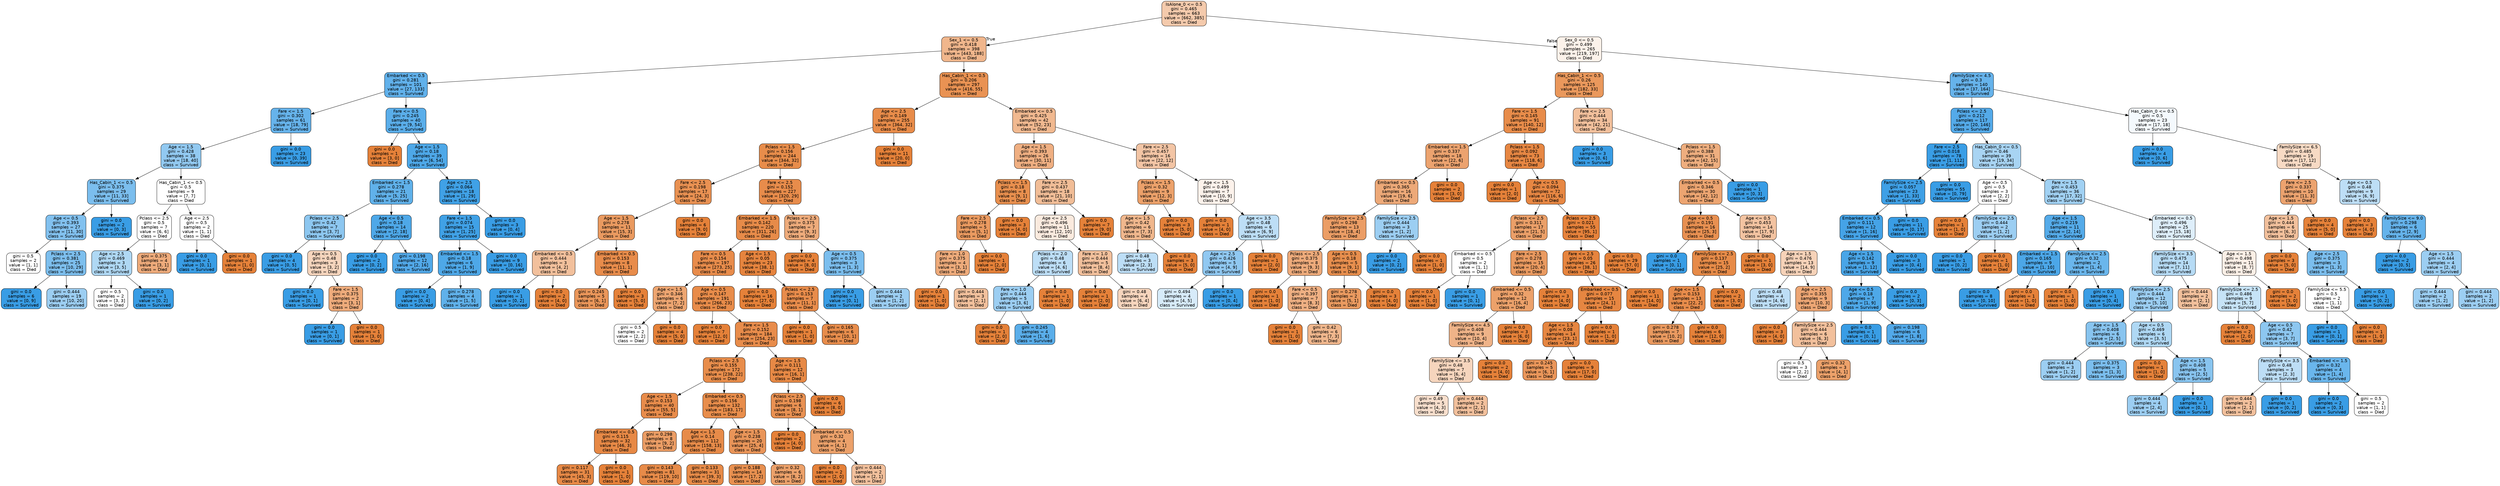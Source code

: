 digraph Tree {
node [shape=box, style="filled, rounded", color="black", fontname=helvetica] ;
edge [fontname=helvetica] ;
0 [label="IsAlone_0 <= 0.5\ngini = 0.465\nsamples = 663\nvalue = [662, 385]\nclass = Died", fillcolor="#e581396b"] ;
1 [label="Sex_1 <= 0.5\ngini = 0.418\nsamples = 398\nvalue = [443, 188]\nclass = Died", fillcolor="#e5813993"] ;
0 -> 1 [labeldistance=2.5, labelangle=45, headlabel="True"] ;
2 [label="Embarked <= 0.5\ngini = 0.281\nsamples = 101\nvalue = [27, 133]\nclass = Survived", fillcolor="#399de5cb"] ;
1 -> 2 ;
3 [label="Fare <= 1.5\ngini = 0.302\nsamples = 61\nvalue = [18, 79]\nclass = Survived", fillcolor="#399de5c5"] ;
2 -> 3 ;
4 [label="Age <= 1.5\ngini = 0.428\nsamples = 38\nvalue = [18, 40]\nclass = Survived", fillcolor="#399de58c"] ;
3 -> 4 ;
5 [label="Has_Cabin_1 <= 0.5\ngini = 0.375\nsamples = 29\nvalue = [11, 33]\nclass = Survived", fillcolor="#399de5aa"] ;
4 -> 5 ;
6 [label="Age <= 0.5\ngini = 0.393\nsamples = 27\nvalue = [11, 30]\nclass = Survived", fillcolor="#399de5a1"] ;
5 -> 6 ;
7 [label="gini = 0.5\nsamples = 2\nvalue = [1, 1]\nclass = Died", fillcolor="#e5813900"] ;
6 -> 7 ;
8 [label="Pclass <= 2.5\ngini = 0.381\nsamples = 25\nvalue = [10, 29]\nclass = Survived", fillcolor="#399de5a7"] ;
6 -> 8 ;
9 [label="gini = 0.0\nsamples = 6\nvalue = [0, 9]\nclass = Survived", fillcolor="#399de5ff"] ;
8 -> 9 ;
10 [label="gini = 0.444\nsamples = 19\nvalue = [10, 20]\nclass = Survived", fillcolor="#399de57f"] ;
8 -> 10 ;
11 [label="gini = 0.0\nsamples = 2\nvalue = [0, 3]\nclass = Survived", fillcolor="#399de5ff"] ;
5 -> 11 ;
12 [label="Has_Cabin_1 <= 0.5\ngini = 0.5\nsamples = 9\nvalue = [7, 7]\nclass = Died", fillcolor="#e5813900"] ;
4 -> 12 ;
13 [label="Pclass <= 2.5\ngini = 0.5\nsamples = 7\nvalue = [6, 6]\nclass = Died", fillcolor="#e5813900"] ;
12 -> 13 ;
14 [label="Age <= 2.5\ngini = 0.469\nsamples = 3\nvalue = [3, 5]\nclass = Survived", fillcolor="#399de566"] ;
13 -> 14 ;
15 [label="gini = 0.5\nsamples = 2\nvalue = [3, 3]\nclass = Died", fillcolor="#e5813900"] ;
14 -> 15 ;
16 [label="gini = 0.0\nsamples = 1\nvalue = [0, 2]\nclass = Survived", fillcolor="#399de5ff"] ;
14 -> 16 ;
17 [label="gini = 0.375\nsamples = 4\nvalue = [3, 1]\nclass = Died", fillcolor="#e58139aa"] ;
13 -> 17 ;
18 [label="Age <= 2.5\ngini = 0.5\nsamples = 2\nvalue = [1, 1]\nclass = Died", fillcolor="#e5813900"] ;
12 -> 18 ;
19 [label="gini = 0.0\nsamples = 1\nvalue = [0, 1]\nclass = Survived", fillcolor="#399de5ff"] ;
18 -> 19 ;
20 [label="gini = 0.0\nsamples = 1\nvalue = [1, 0]\nclass = Died", fillcolor="#e58139ff"] ;
18 -> 20 ;
21 [label="gini = 0.0\nsamples = 23\nvalue = [0, 39]\nclass = Survived", fillcolor="#399de5ff"] ;
3 -> 21 ;
22 [label="Fare <= 0.5\ngini = 0.245\nsamples = 40\nvalue = [9, 54]\nclass = Survived", fillcolor="#399de5d4"] ;
2 -> 22 ;
23 [label="gini = 0.0\nsamples = 1\nvalue = [3, 0]\nclass = Died", fillcolor="#e58139ff"] ;
22 -> 23 ;
24 [label="Age <= 1.5\ngini = 0.18\nsamples = 39\nvalue = [6, 54]\nclass = Survived", fillcolor="#399de5e3"] ;
22 -> 24 ;
25 [label="Embarked <= 1.5\ngini = 0.278\nsamples = 21\nvalue = [5, 25]\nclass = Survived", fillcolor="#399de5cc"] ;
24 -> 25 ;
26 [label="Pclass <= 2.5\ngini = 0.42\nsamples = 7\nvalue = [3, 7]\nclass = Survived", fillcolor="#399de592"] ;
25 -> 26 ;
27 [label="gini = 0.0\nsamples = 4\nvalue = [0, 5]\nclass = Survived", fillcolor="#399de5ff"] ;
26 -> 27 ;
28 [label="Age <= 0.5\ngini = 0.48\nsamples = 3\nvalue = [3, 2]\nclass = Died", fillcolor="#e5813955"] ;
26 -> 28 ;
29 [label="gini = 0.0\nsamples = 1\nvalue = [0, 1]\nclass = Survived", fillcolor="#399de5ff"] ;
28 -> 29 ;
30 [label="Fare <= 1.5\ngini = 0.375\nsamples = 2\nvalue = [3, 1]\nclass = Died", fillcolor="#e58139aa"] ;
28 -> 30 ;
31 [label="gini = 0.0\nsamples = 1\nvalue = [0, 1]\nclass = Survived", fillcolor="#399de5ff"] ;
30 -> 31 ;
32 [label="gini = 0.0\nsamples = 1\nvalue = [3, 0]\nclass = Died", fillcolor="#e58139ff"] ;
30 -> 32 ;
33 [label="Age <= 0.5\ngini = 0.18\nsamples = 14\nvalue = [2, 18]\nclass = Survived", fillcolor="#399de5e3"] ;
25 -> 33 ;
34 [label="gini = 0.0\nsamples = 2\nvalue = [0, 2]\nclass = Survived", fillcolor="#399de5ff"] ;
33 -> 34 ;
35 [label="gini = 0.198\nsamples = 12\nvalue = [2, 16]\nclass = Survived", fillcolor="#399de5df"] ;
33 -> 35 ;
36 [label="Age <= 2.5\ngini = 0.064\nsamples = 18\nvalue = [1, 29]\nclass = Survived", fillcolor="#399de5f6"] ;
24 -> 36 ;
37 [label="Fare <= 1.5\ngini = 0.074\nsamples = 15\nvalue = [1, 25]\nclass = Survived", fillcolor="#399de5f5"] ;
36 -> 37 ;
38 [label="Embarked <= 1.5\ngini = 0.18\nsamples = 6\nvalue = [1, 9]\nclass = Survived", fillcolor="#399de5e3"] ;
37 -> 38 ;
39 [label="gini = 0.0\nsamples = 2\nvalue = [0, 4]\nclass = Survived", fillcolor="#399de5ff"] ;
38 -> 39 ;
40 [label="gini = 0.278\nsamples = 4\nvalue = [1, 5]\nclass = Survived", fillcolor="#399de5cc"] ;
38 -> 40 ;
41 [label="gini = 0.0\nsamples = 9\nvalue = [0, 16]\nclass = Survived", fillcolor="#399de5ff"] ;
37 -> 41 ;
42 [label="gini = 0.0\nsamples = 3\nvalue = [0, 4]\nclass = Survived", fillcolor="#399de5ff"] ;
36 -> 42 ;
43 [label="Has_Cabin_1 <= 0.5\ngini = 0.206\nsamples = 297\nvalue = [416, 55]\nclass = Died", fillcolor="#e58139dd"] ;
1 -> 43 ;
44 [label="Age <= 2.5\ngini = 0.149\nsamples = 255\nvalue = [364, 32]\nclass = Died", fillcolor="#e58139e9"] ;
43 -> 44 ;
45 [label="Pclass <= 1.5\ngini = 0.156\nsamples = 244\nvalue = [344, 32]\nclass = Died", fillcolor="#e58139e7"] ;
44 -> 45 ;
46 [label="Fare <= 2.5\ngini = 0.198\nsamples = 17\nvalue = [24, 3]\nclass = Died", fillcolor="#e58139df"] ;
45 -> 46 ;
47 [label="Age <= 1.5\ngini = 0.278\nsamples = 11\nvalue = [15, 3]\nclass = Died", fillcolor="#e58139cc"] ;
46 -> 47 ;
48 [label="Embarked <= 0.5\ngini = 0.444\nsamples = 3\nvalue = [4, 2]\nclass = Died", fillcolor="#e581397f"] ;
47 -> 48 ;
49 [label="gini = 0.0\nsamples = 1\nvalue = [0, 2]\nclass = Survived", fillcolor="#399de5ff"] ;
48 -> 49 ;
50 [label="gini = 0.0\nsamples = 2\nvalue = [4, 0]\nclass = Died", fillcolor="#e58139ff"] ;
48 -> 50 ;
51 [label="Embarked <= 0.5\ngini = 0.153\nsamples = 8\nvalue = [11, 1]\nclass = Died", fillcolor="#e58139e8"] ;
47 -> 51 ;
52 [label="gini = 0.245\nsamples = 5\nvalue = [6, 1]\nclass = Died", fillcolor="#e58139d4"] ;
51 -> 52 ;
53 [label="gini = 0.0\nsamples = 3\nvalue = [5, 0]\nclass = Died", fillcolor="#e58139ff"] ;
51 -> 53 ;
54 [label="gini = 0.0\nsamples = 6\nvalue = [9, 0]\nclass = Died", fillcolor="#e58139ff"] ;
46 -> 54 ;
55 [label="Fare <= 2.5\ngini = 0.152\nsamples = 227\nvalue = [320, 29]\nclass = Died", fillcolor="#e58139e8"] ;
45 -> 55 ;
56 [label="Embarked <= 1.5\ngini = 0.142\nsamples = 220\nvalue = [311, 26]\nclass = Died", fillcolor="#e58139ea"] ;
55 -> 56 ;
57 [label="Fare <= 0.5\ngini = 0.154\nsamples = 197\nvalue = [273, 25]\nclass = Died", fillcolor="#e58139e8"] ;
56 -> 57 ;
58 [label="Age <= 1.5\ngini = 0.346\nsamples = 6\nvalue = [7, 2]\nclass = Died", fillcolor="#e58139b6"] ;
57 -> 58 ;
59 [label="gini = 0.5\nsamples = 2\nvalue = [2, 2]\nclass = Died", fillcolor="#e5813900"] ;
58 -> 59 ;
60 [label="gini = 0.0\nsamples = 4\nvalue = [5, 0]\nclass = Died", fillcolor="#e58139ff"] ;
58 -> 60 ;
61 [label="Age <= 0.5\ngini = 0.147\nsamples = 191\nvalue = [266, 23]\nclass = Died", fillcolor="#e58139e9"] ;
57 -> 61 ;
62 [label="gini = 0.0\nsamples = 7\nvalue = [12, 0]\nclass = Died", fillcolor="#e58139ff"] ;
61 -> 62 ;
63 [label="Fare <= 1.5\ngini = 0.152\nsamples = 184\nvalue = [254, 23]\nclass = Died", fillcolor="#e58139e8"] ;
61 -> 63 ;
64 [label="Pclass <= 2.5\ngini = 0.155\nsamples = 172\nvalue = [238, 22]\nclass = Died", fillcolor="#e58139e7"] ;
63 -> 64 ;
65 [label="Age <= 1.5\ngini = 0.153\nsamples = 40\nvalue = [55, 5]\nclass = Died", fillcolor="#e58139e8"] ;
64 -> 65 ;
66 [label="Embarked <= 0.5\ngini = 0.115\nsamples = 32\nvalue = [46, 3]\nclass = Died", fillcolor="#e58139ee"] ;
65 -> 66 ;
67 [label="gini = 0.117\nsamples = 31\nvalue = [45, 3]\nclass = Died", fillcolor="#e58139ee"] ;
66 -> 67 ;
68 [label="gini = 0.0\nsamples = 1\nvalue = [1, 0]\nclass = Died", fillcolor="#e58139ff"] ;
66 -> 68 ;
69 [label="gini = 0.298\nsamples = 8\nvalue = [9, 2]\nclass = Died", fillcolor="#e58139c6"] ;
65 -> 69 ;
70 [label="Embarked <= 0.5\ngini = 0.156\nsamples = 132\nvalue = [183, 17]\nclass = Died", fillcolor="#e58139e7"] ;
64 -> 70 ;
71 [label="Age <= 1.5\ngini = 0.14\nsamples = 112\nvalue = [158, 13]\nclass = Died", fillcolor="#e58139ea"] ;
70 -> 71 ;
72 [label="gini = 0.143\nsamples = 81\nvalue = [119, 10]\nclass = Died", fillcolor="#e58139ea"] ;
71 -> 72 ;
73 [label="gini = 0.133\nsamples = 31\nvalue = [39, 3]\nclass = Died", fillcolor="#e58139eb"] ;
71 -> 73 ;
74 [label="Age <= 1.5\ngini = 0.238\nsamples = 20\nvalue = [25, 4]\nclass = Died", fillcolor="#e58139d6"] ;
70 -> 74 ;
75 [label="gini = 0.188\nsamples = 14\nvalue = [17, 2]\nclass = Died", fillcolor="#e58139e1"] ;
74 -> 75 ;
76 [label="gini = 0.32\nsamples = 6\nvalue = [8, 2]\nclass = Died", fillcolor="#e58139bf"] ;
74 -> 76 ;
77 [label="Age <= 1.5\ngini = 0.111\nsamples = 12\nvalue = [16, 1]\nclass = Died", fillcolor="#e58139ef"] ;
63 -> 77 ;
78 [label="Pclass <= 2.5\ngini = 0.198\nsamples = 6\nvalue = [8, 1]\nclass = Died", fillcolor="#e58139df"] ;
77 -> 78 ;
79 [label="gini = 0.0\nsamples = 2\nvalue = [4, 0]\nclass = Died", fillcolor="#e58139ff"] ;
78 -> 79 ;
80 [label="Embarked <= 0.5\ngini = 0.32\nsamples = 4\nvalue = [4, 1]\nclass = Died", fillcolor="#e58139bf"] ;
78 -> 80 ;
81 [label="gini = 0.0\nsamples = 2\nvalue = [2, 0]\nclass = Died", fillcolor="#e58139ff"] ;
80 -> 81 ;
82 [label="gini = 0.444\nsamples = 2\nvalue = [2, 1]\nclass = Died", fillcolor="#e581397f"] ;
80 -> 82 ;
83 [label="gini = 0.0\nsamples = 6\nvalue = [8, 0]\nclass = Died", fillcolor="#e58139ff"] ;
77 -> 83 ;
84 [label="Age <= 1.5\ngini = 0.05\nsamples = 23\nvalue = [38, 1]\nclass = Died", fillcolor="#e58139f8"] ;
56 -> 84 ;
85 [label="gini = 0.0\nsamples = 16\nvalue = [27, 0]\nclass = Died", fillcolor="#e58139ff"] ;
84 -> 85 ;
86 [label="Pclass <= 2.5\ngini = 0.153\nsamples = 7\nvalue = [11, 1]\nclass = Died", fillcolor="#e58139e8"] ;
84 -> 86 ;
87 [label="gini = 0.0\nsamples = 1\nvalue = [1, 0]\nclass = Died", fillcolor="#e58139ff"] ;
86 -> 87 ;
88 [label="gini = 0.165\nsamples = 6\nvalue = [10, 1]\nclass = Died", fillcolor="#e58139e6"] ;
86 -> 88 ;
89 [label="Pclass <= 2.5\ngini = 0.375\nsamples = 7\nvalue = [9, 3]\nclass = Died", fillcolor="#e58139aa"] ;
55 -> 89 ;
90 [label="gini = 0.0\nsamples = 4\nvalue = [8, 0]\nclass = Died", fillcolor="#e58139ff"] ;
89 -> 90 ;
91 [label="Age <= 0.5\ngini = 0.375\nsamples = 3\nvalue = [1, 3]\nclass = Survived", fillcolor="#399de5aa"] ;
89 -> 91 ;
92 [label="gini = 0.0\nsamples = 1\nvalue = [0, 1]\nclass = Survived", fillcolor="#399de5ff"] ;
91 -> 92 ;
93 [label="gini = 0.444\nsamples = 2\nvalue = [1, 2]\nclass = Survived", fillcolor="#399de57f"] ;
91 -> 93 ;
94 [label="gini = 0.0\nsamples = 11\nvalue = [20, 0]\nclass = Died", fillcolor="#e58139ff"] ;
44 -> 94 ;
95 [label="Embarked <= 0.5\ngini = 0.425\nsamples = 42\nvalue = [52, 23]\nclass = Died", fillcolor="#e581398e"] ;
43 -> 95 ;
96 [label="Age <= 1.5\ngini = 0.393\nsamples = 26\nvalue = [30, 11]\nclass = Died", fillcolor="#e58139a1"] ;
95 -> 96 ;
97 [label="Pclass <= 1.5\ngini = 0.18\nsamples = 8\nvalue = [9, 1]\nclass = Died", fillcolor="#e58139e3"] ;
96 -> 97 ;
98 [label="Fare <= 2.5\ngini = 0.278\nsamples = 5\nvalue = [5, 1]\nclass = Died", fillcolor="#e58139cc"] ;
97 -> 98 ;
99 [label="Fare <= 1.0\ngini = 0.375\nsamples = 4\nvalue = [3, 1]\nclass = Died", fillcolor="#e58139aa"] ;
98 -> 99 ;
100 [label="gini = 0.0\nsamples = 1\nvalue = [1, 0]\nclass = Died", fillcolor="#e58139ff"] ;
99 -> 100 ;
101 [label="gini = 0.444\nsamples = 3\nvalue = [2, 1]\nclass = Died", fillcolor="#e581397f"] ;
99 -> 101 ;
102 [label="gini = 0.0\nsamples = 1\nvalue = [2, 0]\nclass = Died", fillcolor="#e58139ff"] ;
98 -> 102 ;
103 [label="gini = 0.0\nsamples = 3\nvalue = [4, 0]\nclass = Died", fillcolor="#e58139ff"] ;
97 -> 103 ;
104 [label="Fare <= 2.5\ngini = 0.437\nsamples = 18\nvalue = [21, 10]\nclass = Died", fillcolor="#e5813986"] ;
96 -> 104 ;
105 [label="Age <= 2.5\ngini = 0.496\nsamples = 11\nvalue = [12, 10]\nclass = Died", fillcolor="#e581392a"] ;
104 -> 105 ;
106 [label="Pclass <= 2.0\ngini = 0.48\nsamples = 6\nvalue = [4, 6]\nclass = Survived", fillcolor="#399de555"] ;
105 -> 106 ;
107 [label="Fare <= 1.0\ngini = 0.444\nsamples = 5\nvalue = [3, 6]\nclass = Survived", fillcolor="#399de57f"] ;
106 -> 107 ;
108 [label="gini = 0.0\nsamples = 1\nvalue = [2, 0]\nclass = Died", fillcolor="#e58139ff"] ;
107 -> 108 ;
109 [label="gini = 0.245\nsamples = 4\nvalue = [1, 6]\nclass = Survived", fillcolor="#399de5d4"] ;
107 -> 109 ;
110 [label="gini = 0.0\nsamples = 1\nvalue = [1, 0]\nclass = Died", fillcolor="#e58139ff"] ;
106 -> 110 ;
111 [label="Fare <= 1.0\ngini = 0.444\nsamples = 5\nvalue = [8, 4]\nclass = Died", fillcolor="#e581397f"] ;
105 -> 111 ;
112 [label="gini = 0.0\nsamples = 1\nvalue = [2, 0]\nclass = Died", fillcolor="#e58139ff"] ;
111 -> 112 ;
113 [label="gini = 0.48\nsamples = 4\nvalue = [6, 4]\nclass = Died", fillcolor="#e5813955"] ;
111 -> 113 ;
114 [label="gini = 0.0\nsamples = 7\nvalue = [9, 0]\nclass = Died", fillcolor="#e58139ff"] ;
104 -> 114 ;
115 [label="Fare <= 2.5\ngini = 0.457\nsamples = 16\nvalue = [22, 12]\nclass = Died", fillcolor="#e5813974"] ;
95 -> 115 ;
116 [label="Pclass <= 1.5\ngini = 0.32\nsamples = 9\nvalue = [12, 3]\nclass = Died", fillcolor="#e58139bf"] ;
115 -> 116 ;
117 [label="Age <= 1.5\ngini = 0.42\nsamples = 6\nvalue = [7, 3]\nclass = Died", fillcolor="#e5813992"] ;
116 -> 117 ;
118 [label="gini = 0.48\nsamples = 3\nvalue = [2, 3]\nclass = Survived", fillcolor="#399de555"] ;
117 -> 118 ;
119 [label="gini = 0.0\nsamples = 3\nvalue = [5, 0]\nclass = Died", fillcolor="#e58139ff"] ;
117 -> 119 ;
120 [label="gini = 0.0\nsamples = 3\nvalue = [5, 0]\nclass = Died", fillcolor="#e58139ff"] ;
116 -> 120 ;
121 [label="Age <= 1.5\ngini = 0.499\nsamples = 7\nvalue = [10, 9]\nclass = Died", fillcolor="#e5813919"] ;
115 -> 121 ;
122 [label="gini = 0.0\nsamples = 1\nvalue = [4, 0]\nclass = Died", fillcolor="#e58139ff"] ;
121 -> 122 ;
123 [label="Age <= 3.5\ngini = 0.48\nsamples = 6\nvalue = [6, 9]\nclass = Survived", fillcolor="#399de555"] ;
121 -> 123 ;
124 [label="Age <= 2.5\ngini = 0.426\nsamples = 5\nvalue = [4, 9]\nclass = Survived", fillcolor="#399de58e"] ;
123 -> 124 ;
125 [label="gini = 0.494\nsamples = 4\nvalue = [4, 5]\nclass = Survived", fillcolor="#399de533"] ;
124 -> 125 ;
126 [label="gini = 0.0\nsamples = 1\nvalue = [0, 4]\nclass = Survived", fillcolor="#399de5ff"] ;
124 -> 126 ;
127 [label="gini = 0.0\nsamples = 1\nvalue = [2, 0]\nclass = Died", fillcolor="#e58139ff"] ;
123 -> 127 ;
128 [label="Sex_0 <= 0.5\ngini = 0.499\nsamples = 265\nvalue = [219, 197]\nclass = Died", fillcolor="#e581391a"] ;
0 -> 128 [labeldistance=2.5, labelangle=-45, headlabel="False"] ;
129 [label="Has_Cabin_1 <= 0.5\ngini = 0.26\nsamples = 125\nvalue = [182, 33]\nclass = Died", fillcolor="#e58139d1"] ;
128 -> 129 ;
130 [label="Fare <= 1.5\ngini = 0.145\nsamples = 91\nvalue = [140, 12]\nclass = Died", fillcolor="#e58139e9"] ;
129 -> 130 ;
131 [label="Embarked <= 1.5\ngini = 0.337\nsamples = 18\nvalue = [22, 6]\nclass = Died", fillcolor="#e58139b9"] ;
130 -> 131 ;
132 [label="Embarked <= 0.5\ngini = 0.365\nsamples = 16\nvalue = [19, 6]\nclass = Died", fillcolor="#e58139ae"] ;
131 -> 132 ;
133 [label="FamilySize <= 2.5\ngini = 0.298\nsamples = 13\nvalue = [18, 4]\nclass = Died", fillcolor="#e58139c6"] ;
132 -> 133 ;
134 [label="Pclass <= 2.5\ngini = 0.375\nsamples = 8\nvalue = [9, 3]\nclass = Died", fillcolor="#e58139aa"] ;
133 -> 134 ;
135 [label="gini = 0.0\nsamples = 1\nvalue = [1, 0]\nclass = Died", fillcolor="#e58139ff"] ;
134 -> 135 ;
136 [label="Fare <= 0.5\ngini = 0.397\nsamples = 7\nvalue = [8, 3]\nclass = Died", fillcolor="#e581399f"] ;
134 -> 136 ;
137 [label="gini = 0.0\nsamples = 1\nvalue = [1, 0]\nclass = Died", fillcolor="#e58139ff"] ;
136 -> 137 ;
138 [label="gini = 0.42\nsamples = 6\nvalue = [7, 3]\nclass = Died", fillcolor="#e5813992"] ;
136 -> 138 ;
139 [label="Age <= 0.5\ngini = 0.18\nsamples = 5\nvalue = [9, 1]\nclass = Died", fillcolor="#e58139e3"] ;
133 -> 139 ;
140 [label="gini = 0.278\nsamples = 2\nvalue = [5, 1]\nclass = Died", fillcolor="#e58139cc"] ;
139 -> 140 ;
141 [label="gini = 0.0\nsamples = 3\nvalue = [4, 0]\nclass = Died", fillcolor="#e58139ff"] ;
139 -> 141 ;
142 [label="FamilySize <= 2.5\ngini = 0.444\nsamples = 3\nvalue = [1, 2]\nclass = Survived", fillcolor="#399de57f"] ;
132 -> 142 ;
143 [label="gini = 0.0\nsamples = 2\nvalue = [0, 2]\nclass = Survived", fillcolor="#399de5ff"] ;
142 -> 143 ;
144 [label="gini = 0.0\nsamples = 1\nvalue = [1, 0]\nclass = Died", fillcolor="#e58139ff"] ;
142 -> 144 ;
145 [label="gini = 0.0\nsamples = 2\nvalue = [3, 0]\nclass = Died", fillcolor="#e58139ff"] ;
131 -> 145 ;
146 [label="Pclass <= 1.5\ngini = 0.092\nsamples = 73\nvalue = [118, 6]\nclass = Died", fillcolor="#e58139f2"] ;
130 -> 146 ;
147 [label="gini = 0.0\nsamples = 1\nvalue = [2, 0]\nclass = Died", fillcolor="#e58139ff"] ;
146 -> 147 ;
148 [label="Age <= 0.5\ngini = 0.094\nsamples = 72\nvalue = [116, 6]\nclass = Died", fillcolor="#e58139f2"] ;
146 -> 148 ;
149 [label="Pclass <= 2.5\ngini = 0.311\nsamples = 17\nvalue = [21, 5]\nclass = Died", fillcolor="#e58139c2"] ;
148 -> 149 ;
150 [label="Embarked <= 0.5\ngini = 0.5\nsamples = 2\nvalue = [1, 1]\nclass = Died", fillcolor="#e5813900"] ;
149 -> 150 ;
151 [label="gini = 0.0\nsamples = 1\nvalue = [1, 0]\nclass = Died", fillcolor="#e58139ff"] ;
150 -> 151 ;
152 [label="gini = 0.0\nsamples = 1\nvalue = [0, 1]\nclass = Survived", fillcolor="#399de5ff"] ;
150 -> 152 ;
153 [label="Fare <= 2.5\ngini = 0.278\nsamples = 15\nvalue = [20, 4]\nclass = Died", fillcolor="#e58139cc"] ;
149 -> 153 ;
154 [label="Embarked <= 0.5\ngini = 0.32\nsamples = 12\nvalue = [16, 4]\nclass = Died", fillcolor="#e58139bf"] ;
153 -> 154 ;
155 [label="FamilySize <= 4.5\ngini = 0.408\nsamples = 9\nvalue = [10, 4]\nclass = Died", fillcolor="#e5813999"] ;
154 -> 155 ;
156 [label="FamilySize <= 3.5\ngini = 0.48\nsamples = 7\nvalue = [6, 4]\nclass = Died", fillcolor="#e5813955"] ;
155 -> 156 ;
157 [label="gini = 0.49\nsamples = 5\nvalue = [4, 3]\nclass = Died", fillcolor="#e5813940"] ;
156 -> 157 ;
158 [label="gini = 0.444\nsamples = 2\nvalue = [2, 1]\nclass = Died", fillcolor="#e581397f"] ;
156 -> 158 ;
159 [label="gini = 0.0\nsamples = 2\nvalue = [4, 0]\nclass = Died", fillcolor="#e58139ff"] ;
155 -> 159 ;
160 [label="gini = 0.0\nsamples = 3\nvalue = [6, 0]\nclass = Died", fillcolor="#e58139ff"] ;
154 -> 160 ;
161 [label="gini = 0.0\nsamples = 3\nvalue = [4, 0]\nclass = Died", fillcolor="#e58139ff"] ;
153 -> 161 ;
162 [label="Pclass <= 2.5\ngini = 0.021\nsamples = 55\nvalue = [95, 1]\nclass = Died", fillcolor="#e58139fc"] ;
148 -> 162 ;
163 [label="Fare <= 2.5\ngini = 0.05\nsamples = 26\nvalue = [38, 1]\nclass = Died", fillcolor="#e58139f8"] ;
162 -> 163 ;
164 [label="Embarked <= 0.5\ngini = 0.077\nsamples = 15\nvalue = [24, 1]\nclass = Died", fillcolor="#e58139f4"] ;
163 -> 164 ;
165 [label="Age <= 1.5\ngini = 0.08\nsamples = 14\nvalue = [23, 1]\nclass = Died", fillcolor="#e58139f4"] ;
164 -> 165 ;
166 [label="gini = 0.245\nsamples = 5\nvalue = [6, 1]\nclass = Died", fillcolor="#e58139d4"] ;
165 -> 166 ;
167 [label="gini = 0.0\nsamples = 9\nvalue = [17, 0]\nclass = Died", fillcolor="#e58139ff"] ;
165 -> 167 ;
168 [label="gini = 0.0\nsamples = 1\nvalue = [1, 0]\nclass = Died", fillcolor="#e58139ff"] ;
164 -> 168 ;
169 [label="gini = 0.0\nsamples = 11\nvalue = [14, 0]\nclass = Died", fillcolor="#e58139ff"] ;
163 -> 169 ;
170 [label="gini = 0.0\nsamples = 29\nvalue = [57, 0]\nclass = Died", fillcolor="#e58139ff"] ;
162 -> 170 ;
171 [label="Fare <= 2.5\ngini = 0.444\nsamples = 34\nvalue = [42, 21]\nclass = Died", fillcolor="#e581397f"] ;
129 -> 171 ;
172 [label="gini = 0.0\nsamples = 3\nvalue = [0, 6]\nclass = Survived", fillcolor="#399de5ff"] ;
171 -> 172 ;
173 [label="Pclass <= 1.5\ngini = 0.388\nsamples = 31\nvalue = [42, 15]\nclass = Died", fillcolor="#e58139a4"] ;
171 -> 173 ;
174 [label="Embarked <= 0.5\ngini = 0.346\nsamples = 30\nvalue = [42, 12]\nclass = Died", fillcolor="#e58139b6"] ;
173 -> 174 ;
175 [label="Age <= 0.5\ngini = 0.191\nsamples = 16\nvalue = [25, 3]\nclass = Died", fillcolor="#e58139e0"] ;
174 -> 175 ;
176 [label="gini = 0.0\nsamples = 1\nvalue = [0, 1]\nclass = Survived", fillcolor="#399de5ff"] ;
175 -> 176 ;
177 [label="FamilySize <= 2.5\ngini = 0.137\nsamples = 15\nvalue = [25, 2]\nclass = Died", fillcolor="#e58139eb"] ;
175 -> 177 ;
178 [label="Age <= 1.5\ngini = 0.153\nsamples = 13\nvalue = [22, 2]\nclass = Died", fillcolor="#e58139e8"] ;
177 -> 178 ;
179 [label="gini = 0.278\nsamples = 7\nvalue = [10, 2]\nclass = Died", fillcolor="#e58139cc"] ;
178 -> 179 ;
180 [label="gini = 0.0\nsamples = 6\nvalue = [12, 0]\nclass = Died", fillcolor="#e58139ff"] ;
178 -> 180 ;
181 [label="gini = 0.0\nsamples = 2\nvalue = [3, 0]\nclass = Died", fillcolor="#e58139ff"] ;
177 -> 181 ;
182 [label="Age <= 0.5\ngini = 0.453\nsamples = 14\nvalue = [17, 9]\nclass = Died", fillcolor="#e5813978"] ;
174 -> 182 ;
183 [label="gini = 0.0\nsamples = 1\nvalue = [3, 0]\nclass = Died", fillcolor="#e58139ff"] ;
182 -> 183 ;
184 [label="Age <= 1.5\ngini = 0.476\nsamples = 13\nvalue = [14, 9]\nclass = Died", fillcolor="#e581395b"] ;
182 -> 184 ;
185 [label="gini = 0.48\nsamples = 4\nvalue = [4, 6]\nclass = Survived", fillcolor="#399de555"] ;
184 -> 185 ;
186 [label="Age <= 2.5\ngini = 0.355\nsamples = 9\nvalue = [10, 3]\nclass = Died", fillcolor="#e58139b3"] ;
184 -> 186 ;
187 [label="gini = 0.0\nsamples = 3\nvalue = [4, 0]\nclass = Died", fillcolor="#e58139ff"] ;
186 -> 187 ;
188 [label="FamilySize <= 2.5\ngini = 0.444\nsamples = 6\nvalue = [6, 3]\nclass = Died", fillcolor="#e581397f"] ;
186 -> 188 ;
189 [label="gini = 0.5\nsamples = 3\nvalue = [2, 2]\nclass = Died", fillcolor="#e5813900"] ;
188 -> 189 ;
190 [label="gini = 0.32\nsamples = 3\nvalue = [4, 1]\nclass = Died", fillcolor="#e58139bf"] ;
188 -> 190 ;
191 [label="gini = 0.0\nsamples = 1\nvalue = [0, 3]\nclass = Survived", fillcolor="#399de5ff"] ;
173 -> 191 ;
192 [label="FamilySize <= 4.5\ngini = 0.3\nsamples = 140\nvalue = [37, 164]\nclass = Survived", fillcolor="#399de5c5"] ;
128 -> 192 ;
193 [label="Pclass <= 2.5\ngini = 0.212\nsamples = 117\nvalue = [20, 146]\nclass = Survived", fillcolor="#399de5dc"] ;
192 -> 193 ;
194 [label="Fare <= 2.5\ngini = 0.018\nsamples = 78\nvalue = [1, 112]\nclass = Survived", fillcolor="#399de5fd"] ;
193 -> 194 ;
195 [label="FamilySize <= 2.5\ngini = 0.057\nsamples = 23\nvalue = [1, 33]\nclass = Survived", fillcolor="#399de5f7"] ;
194 -> 195 ;
196 [label="Embarked <= 0.5\ngini = 0.111\nsamples = 12\nvalue = [1, 16]\nclass = Survived", fillcolor="#399de5ef"] ;
195 -> 196 ;
197 [label="Age <= 1.5\ngini = 0.142\nsamples = 9\nvalue = [1, 12]\nclass = Survived", fillcolor="#399de5ea"] ;
196 -> 197 ;
198 [label="Age <= 0.5\ngini = 0.18\nsamples = 7\nvalue = [1, 9]\nclass = Survived", fillcolor="#399de5e3"] ;
197 -> 198 ;
199 [label="gini = 0.0\nsamples = 1\nvalue = [0, 1]\nclass = Survived", fillcolor="#399de5ff"] ;
198 -> 199 ;
200 [label="gini = 0.198\nsamples = 6\nvalue = [1, 8]\nclass = Survived", fillcolor="#399de5df"] ;
198 -> 200 ;
201 [label="gini = 0.0\nsamples = 2\nvalue = [0, 3]\nclass = Survived", fillcolor="#399de5ff"] ;
197 -> 201 ;
202 [label="gini = 0.0\nsamples = 3\nvalue = [0, 4]\nclass = Survived", fillcolor="#399de5ff"] ;
196 -> 202 ;
203 [label="gini = 0.0\nsamples = 11\nvalue = [0, 17]\nclass = Survived", fillcolor="#399de5ff"] ;
195 -> 203 ;
204 [label="gini = 0.0\nsamples = 55\nvalue = [0, 79]\nclass = Survived", fillcolor="#399de5ff"] ;
194 -> 204 ;
205 [label="Has_Cabin_0 <= 0.5\ngini = 0.46\nsamples = 39\nvalue = [19, 34]\nclass = Survived", fillcolor="#399de570"] ;
193 -> 205 ;
206 [label="Age <= 0.5\ngini = 0.5\nsamples = 3\nvalue = [2, 2]\nclass = Died", fillcolor="#e5813900"] ;
205 -> 206 ;
207 [label="gini = 0.0\nsamples = 1\nvalue = [1, 0]\nclass = Died", fillcolor="#e58139ff"] ;
206 -> 207 ;
208 [label="FamilySize <= 2.5\ngini = 0.444\nsamples = 2\nvalue = [1, 2]\nclass = Survived", fillcolor="#399de57f"] ;
206 -> 208 ;
209 [label="gini = 0.0\nsamples = 1\nvalue = [0, 2]\nclass = Survived", fillcolor="#399de5ff"] ;
208 -> 209 ;
210 [label="gini = 0.0\nsamples = 1\nvalue = [1, 0]\nclass = Died", fillcolor="#e58139ff"] ;
208 -> 210 ;
211 [label="Fare <= 1.5\ngini = 0.453\nsamples = 36\nvalue = [17, 32]\nclass = Survived", fillcolor="#399de578"] ;
205 -> 211 ;
212 [label="Age <= 1.5\ngini = 0.219\nsamples = 11\nvalue = [2, 14]\nclass = Survived", fillcolor="#399de5db"] ;
211 -> 212 ;
213 [label="Embarked <= 1.5\ngini = 0.165\nsamples = 9\nvalue = [1, 10]\nclass = Survived", fillcolor="#399de5e6"] ;
212 -> 213 ;
214 [label="gini = 0.0\nsamples = 8\nvalue = [0, 10]\nclass = Survived", fillcolor="#399de5ff"] ;
213 -> 214 ;
215 [label="gini = 0.0\nsamples = 1\nvalue = [1, 0]\nclass = Died", fillcolor="#e58139ff"] ;
213 -> 215 ;
216 [label="FamilySize <= 2.5\ngini = 0.32\nsamples = 2\nvalue = [1, 4]\nclass = Survived", fillcolor="#399de5bf"] ;
212 -> 216 ;
217 [label="gini = 0.0\nsamples = 1\nvalue = [1, 0]\nclass = Died", fillcolor="#e58139ff"] ;
216 -> 217 ;
218 [label="gini = 0.0\nsamples = 1\nvalue = [0, 4]\nclass = Survived", fillcolor="#399de5ff"] ;
216 -> 218 ;
219 [label="Embarked <= 0.5\ngini = 0.496\nsamples = 25\nvalue = [15, 18]\nclass = Survived", fillcolor="#399de52a"] ;
211 -> 219 ;
220 [label="FamilySize <= 3.5\ngini = 0.475\nsamples = 14\nvalue = [7, 11]\nclass = Survived", fillcolor="#399de55d"] ;
219 -> 220 ;
221 [label="FamilySize <= 2.5\ngini = 0.444\nsamples = 12\nvalue = [5, 10]\nclass = Survived", fillcolor="#399de57f"] ;
220 -> 221 ;
222 [label="Age <= 1.5\ngini = 0.408\nsamples = 6\nvalue = [2, 5]\nclass = Survived", fillcolor="#399de599"] ;
221 -> 222 ;
223 [label="gini = 0.444\nsamples = 3\nvalue = [1, 2]\nclass = Survived", fillcolor="#399de57f"] ;
222 -> 223 ;
224 [label="gini = 0.375\nsamples = 3\nvalue = [1, 3]\nclass = Survived", fillcolor="#399de5aa"] ;
222 -> 224 ;
225 [label="Age <= 0.5\ngini = 0.469\nsamples = 6\nvalue = [3, 5]\nclass = Survived", fillcolor="#399de566"] ;
221 -> 225 ;
226 [label="gini = 0.0\nsamples = 1\nvalue = [1, 0]\nclass = Died", fillcolor="#e58139ff"] ;
225 -> 226 ;
227 [label="Age <= 1.5\ngini = 0.408\nsamples = 5\nvalue = [2, 5]\nclass = Survived", fillcolor="#399de599"] ;
225 -> 227 ;
228 [label="gini = 0.444\nsamples = 4\nvalue = [2, 4]\nclass = Survived", fillcolor="#399de57f"] ;
227 -> 228 ;
229 [label="gini = 0.0\nsamples = 1\nvalue = [0, 1]\nclass = Survived", fillcolor="#399de5ff"] ;
227 -> 229 ;
230 [label="gini = 0.444\nsamples = 2\nvalue = [2, 1]\nclass = Died", fillcolor="#e581397f"] ;
220 -> 230 ;
231 [label="Age <= 1.5\ngini = 0.498\nsamples = 11\nvalue = [8, 7]\nclass = Died", fillcolor="#e5813920"] ;
219 -> 231 ;
232 [label="FamilySize <= 2.5\ngini = 0.486\nsamples = 9\nvalue = [5, 7]\nclass = Survived", fillcolor="#399de549"] ;
231 -> 232 ;
233 [label="gini = 0.0\nsamples = 2\nvalue = [2, 0]\nclass = Died", fillcolor="#e58139ff"] ;
232 -> 233 ;
234 [label="Age <= 0.5\ngini = 0.42\nsamples = 7\nvalue = [3, 7]\nclass = Survived", fillcolor="#399de592"] ;
232 -> 234 ;
235 [label="FamilySize <= 3.5\ngini = 0.48\nsamples = 3\nvalue = [2, 3]\nclass = Survived", fillcolor="#399de555"] ;
234 -> 235 ;
236 [label="gini = 0.444\nsamples = 2\nvalue = [2, 1]\nclass = Died", fillcolor="#e581397f"] ;
235 -> 236 ;
237 [label="gini = 0.0\nsamples = 1\nvalue = [0, 2]\nclass = Survived", fillcolor="#399de5ff"] ;
235 -> 237 ;
238 [label="Embarked <= 1.5\ngini = 0.32\nsamples = 4\nvalue = [1, 4]\nclass = Survived", fillcolor="#399de5bf"] ;
234 -> 238 ;
239 [label="gini = 0.0\nsamples = 2\nvalue = [0, 3]\nclass = Survived", fillcolor="#399de5ff"] ;
238 -> 239 ;
240 [label="gini = 0.5\nsamples = 2\nvalue = [1, 1]\nclass = Died", fillcolor="#e5813900"] ;
238 -> 240 ;
241 [label="gini = 0.0\nsamples = 2\nvalue = [3, 0]\nclass = Died", fillcolor="#e58139ff"] ;
231 -> 241 ;
242 [label="Has_Cabin_0 <= 0.5\ngini = 0.5\nsamples = 23\nvalue = [17, 18]\nclass = Survived", fillcolor="#399de50e"] ;
192 -> 242 ;
243 [label="gini = 0.0\nsamples = 4\nvalue = [0, 6]\nclass = Survived", fillcolor="#399de5ff"] ;
242 -> 243 ;
244 [label="FamilySize <= 6.5\ngini = 0.485\nsamples = 19\nvalue = [17, 12]\nclass = Died", fillcolor="#e581394b"] ;
242 -> 244 ;
245 [label="Fare <= 2.5\ngini = 0.337\nsamples = 10\nvalue = [11, 3]\nclass = Died", fillcolor="#e58139b9"] ;
244 -> 245 ;
246 [label="Age <= 1.5\ngini = 0.444\nsamples = 6\nvalue = [6, 3]\nclass = Died", fillcolor="#e581397f"] ;
245 -> 246 ;
247 [label="gini = 0.0\nsamples = 3\nvalue = [5, 0]\nclass = Died", fillcolor="#e58139ff"] ;
246 -> 247 ;
248 [label="Age <= 2.5\ngini = 0.375\nsamples = 3\nvalue = [1, 3]\nclass = Survived", fillcolor="#399de5aa"] ;
246 -> 248 ;
249 [label="FamilySize <= 5.5\ngini = 0.5\nsamples = 2\nvalue = [1, 1]\nclass = Died", fillcolor="#e5813900"] ;
248 -> 249 ;
250 [label="gini = 0.0\nsamples = 1\nvalue = [0, 1]\nclass = Survived", fillcolor="#399de5ff"] ;
249 -> 250 ;
251 [label="gini = 0.0\nsamples = 1\nvalue = [1, 0]\nclass = Died", fillcolor="#e58139ff"] ;
249 -> 251 ;
252 [label="gini = 0.0\nsamples = 1\nvalue = [0, 2]\nclass = Survived", fillcolor="#399de5ff"] ;
248 -> 252 ;
253 [label="gini = 0.0\nsamples = 4\nvalue = [5, 0]\nclass = Died", fillcolor="#e58139ff"] ;
245 -> 253 ;
254 [label="Age <= 0.5\ngini = 0.48\nsamples = 9\nvalue = [6, 9]\nclass = Survived", fillcolor="#399de555"] ;
244 -> 254 ;
255 [label="gini = 0.0\nsamples = 3\nvalue = [4, 0]\nclass = Died", fillcolor="#e58139ff"] ;
254 -> 255 ;
256 [label="FamilySize <= 9.0\ngini = 0.298\nsamples = 6\nvalue = [2, 9]\nclass = Survived", fillcolor="#399de5c6"] ;
254 -> 256 ;
257 [label="gini = 0.0\nsamples = 2\nvalue = [0, 5]\nclass = Survived", fillcolor="#399de5ff"] ;
256 -> 257 ;
258 [label="Age <= 1.5\ngini = 0.444\nsamples = 4\nvalue = [2, 4]\nclass = Survived", fillcolor="#399de57f"] ;
256 -> 258 ;
259 [label="gini = 0.444\nsamples = 2\nvalue = [1, 2]\nclass = Survived", fillcolor="#399de57f"] ;
258 -> 259 ;
260 [label="gini = 0.444\nsamples = 2\nvalue = [1, 2]\nclass = Survived", fillcolor="#399de57f"] ;
258 -> 260 ;
}